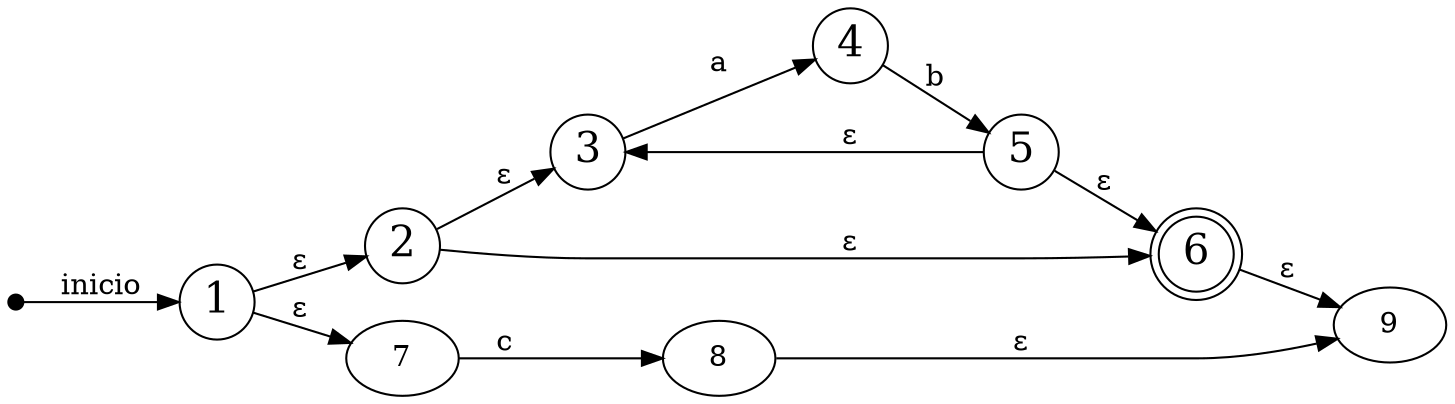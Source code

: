 digraph automata { 					
   rankdir=LR;                         					
 {     													
     node [fontsize=20 width=0.5 shape=circle]  		
 1 [fixedsize=shape fixedsize=true] 					
 2 [fixedsize=shape fixedsize=true] 					
 3 [fixedsize=shape fixedsize=true] 					
 4 [fixedsize=shape fixedsize=true] 					
 5 [fixedsize=shape fixedsize=true] 					
 6 [fixedsize=shape fixedsize=true  shape=doublecircle] 
     inicio [shape=point width=0.1] 					
   } 													
 inicio -> 1 [label="inicio"];                        

1 -> 2 [label="&#949;"];
1 -> 7 [label="&#949;"];
2 -> 3 [label="&#949;"];
2 -> 6 [label="&#949;"];
3 -> 4 [label="a"];
4 -> 5 [label="b"];
5 -> 3 [label="&#949;"];
5 -> 6 [label="&#949;"];
6 -> 9 [label="&#949;"];
7 -> 8 [label="c"];
8 -> 9 [label="&#949;"];
} 
